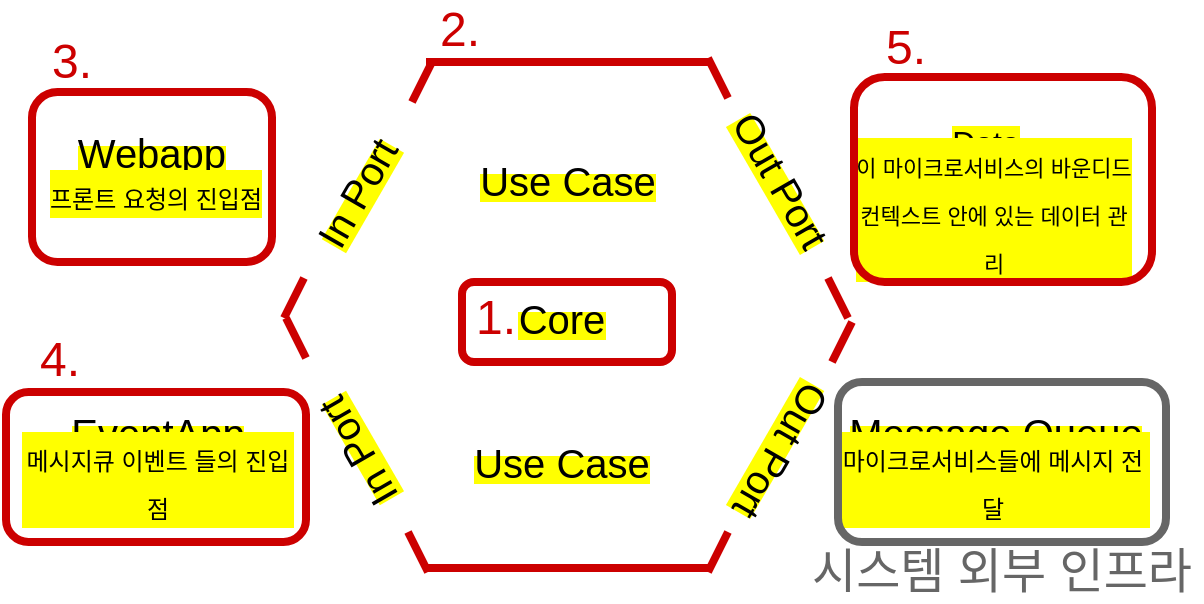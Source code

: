 <mxfile version="16.5.6" type="github">
  <diagram id="ahTeSWvd6d3z_KSurXjD" name="Page-1">
    <mxGraphModel dx="1038" dy="846" grid="1" gridSize="10" guides="1" tooltips="1" connect="1" arrows="1" fold="1" page="1" pageScale="1" pageWidth="850" pageHeight="1100" math="0" shadow="0">
      <root>
        <mxCell id="0" />
        <mxCell id="1" parent="0" />
        <mxCell id="jsW5Lj-fcAA0XNfjMqnU-1" value="" style="shape=image;verticalLabelPosition=bottom;labelBackgroundColor=default;verticalAlign=top;aspect=fixed;imageAspect=0;image=https://reflectoring.io/images/posts/spring-hexagonal/hexagonal-architecture_hu6764515d7030d45af6f7f498c79e292b_50897_956x0_resize_box_3.png;" parent="1" vertex="1">
          <mxGeometry x="100" y="150" width="520" height="256" as="geometry" />
        </mxCell>
        <mxCell id="-9QSW1CWZEcChb0iwN7i-36" value="" style="endArrow=none;html=1;rounded=0;fontSize=24;fontColor=#CC0000;strokeColor=#CC0000;strokeWidth=4;" edge="1" parent="jsW5Lj-fcAA0XNfjMqnU-1">
          <mxGeometry width="50" height="50" relative="1" as="geometry">
            <mxPoint x="187" y="253" as="sourcePoint" />
            <mxPoint x="330" y="253" as="targetPoint" />
          </mxGeometry>
        </mxCell>
        <mxCell id="-9QSW1CWZEcChb0iwN7i-39" value="" style="endArrow=none;html=1;rounded=0;fontSize=24;fontColor=#CC0000;strokeColor=#CC0000;strokeWidth=4;" edge="1" parent="jsW5Lj-fcAA0XNfjMqnU-1">
          <mxGeometry width="50" height="50" relative="1" as="geometry">
            <mxPoint x="390" y="150" as="sourcePoint" />
            <mxPoint x="400" y="130" as="targetPoint" />
          </mxGeometry>
        </mxCell>
        <mxCell id="-9QSW1CWZEcChb0iwN7i-40" value="" style="endArrow=none;html=1;rounded=0;fontSize=24;fontColor=#CC0000;strokeColor=#CC0000;strokeWidth=4;" edge="1" parent="jsW5Lj-fcAA0XNfjMqnU-1">
          <mxGeometry width="50" height="50" relative="1" as="geometry">
            <mxPoint x="116" y="128" as="sourcePoint" />
            <mxPoint x="126" y="108" as="targetPoint" />
          </mxGeometry>
        </mxCell>
        <mxCell id="-9QSW1CWZEcChb0iwN7i-41" value="" style="endArrow=none;html=1;rounded=0;fontSize=24;fontColor=#CC0000;strokeColor=#CC0000;strokeWidth=4;" edge="1" parent="jsW5Lj-fcAA0XNfjMqnU-1">
          <mxGeometry width="50" height="50" relative="1" as="geometry">
            <mxPoint x="328" y="255" as="sourcePoint" />
            <mxPoint x="338" y="235" as="targetPoint" />
          </mxGeometry>
        </mxCell>
        <mxCell id="-9QSW1CWZEcChb0iwN7i-43" value="" style="endArrow=none;html=1;rounded=0;fontSize=24;fontColor=#CC0000;strokeColor=#CC0000;strokeWidth=4;" edge="1" parent="jsW5Lj-fcAA0XNfjMqnU-1">
          <mxGeometry width="50" height="50" relative="1" as="geometry">
            <mxPoint x="388" y="108" as="sourcePoint" />
            <mxPoint x="398" y="128" as="targetPoint" />
          </mxGeometry>
        </mxCell>
        <mxCell id="-9QSW1CWZEcChb0iwN7i-44" value="" style="endArrow=none;html=1;rounded=0;fontSize=24;fontColor=#CC0000;strokeColor=#CC0000;strokeWidth=4;" edge="1" parent="jsW5Lj-fcAA0XNfjMqnU-1">
          <mxGeometry width="50" height="50" relative="1" as="geometry">
            <mxPoint x="178.0" y="235" as="sourcePoint" />
            <mxPoint x="188.0" y="255" as="targetPoint" />
          </mxGeometry>
        </mxCell>
        <mxCell id="-9QSW1CWZEcChb0iwN7i-45" value="" style="endArrow=none;html=1;rounded=0;fontSize=24;fontColor=#CC0000;strokeColor=#CC0000;strokeWidth=4;" edge="1" parent="jsW5Lj-fcAA0XNfjMqnU-1">
          <mxGeometry width="50" height="50" relative="1" as="geometry">
            <mxPoint x="117.0" y="128" as="sourcePoint" />
            <mxPoint x="127.0" y="148" as="targetPoint" />
          </mxGeometry>
        </mxCell>
        <mxCell id="jsW5Lj-fcAA0XNfjMqnU-13" value="&lt;span style=&quot;font-size: 16px ; background-color: rgb(255 , 255 , 0)&quot;&gt;Data&lt;/span&gt;" style="text;html=1;strokeColor=none;fillColor=default;align=center;verticalAlign=middle;whiteSpace=wrap;rounded=0;" parent="jsW5Lj-fcAA0XNfjMqnU-1" vertex="1">
          <mxGeometry x="432" y="25" width="70" height="30" as="geometry" />
        </mxCell>
        <mxCell id="jsW5Lj-fcAA0XNfjMqnU-2" value="&lt;span style=&quot;background-color: rgb(255 , 255 , 0)&quot;&gt;&lt;font style=&quot;font-size: 20px&quot;&gt;Core&lt;/font&gt;&lt;/span&gt;" style="text;html=1;strokeColor=none;fillColor=none;align=center;verticalAlign=middle;whiteSpace=wrap;rounded=0;" parent="1" vertex="1">
          <mxGeometry x="325" y="263" width="60" height="30" as="geometry" />
        </mxCell>
        <mxCell id="jsW5Lj-fcAA0XNfjMqnU-3" value="&lt;span style=&quot;background-color: rgb(255 , 255 , 0)&quot;&gt;&lt;font style=&quot;font-size: 20px&quot;&gt;Use Case&lt;/font&gt;&lt;/span&gt;" style="text;html=1;strokeColor=none;fillColor=none;align=center;verticalAlign=middle;whiteSpace=wrap;rounded=0;" parent="1" vertex="1">
          <mxGeometry x="313" y="194" width="90" height="30" as="geometry" />
        </mxCell>
        <mxCell id="jsW5Lj-fcAA0XNfjMqnU-4" value="&lt;span style=&quot;background-color: rgb(255 , 255 , 0)&quot;&gt;&lt;font style=&quot;font-size: 20px&quot;&gt;Use Case&lt;/font&gt;&lt;/span&gt;" style="text;html=1;strokeColor=none;fillColor=none;align=center;verticalAlign=middle;whiteSpace=wrap;rounded=0;" parent="1" vertex="1">
          <mxGeometry x="310" y="335" width="90" height="30" as="geometry" />
        </mxCell>
        <mxCell id="jsW5Lj-fcAA0XNfjMqnU-5" value="&lt;span style=&quot;background-color: rgb(255 , 255 , 0)&quot;&gt;&lt;font style=&quot;font-size: 20px&quot;&gt;Out Port&lt;/font&gt;&lt;/span&gt;" style="text;html=1;strokeColor=none;fillColor=none;align=center;verticalAlign=middle;whiteSpace=wrap;rounded=0;rotation=60;" parent="1" vertex="1">
          <mxGeometry x="420" y="194" width="90" height="30" as="geometry" />
        </mxCell>
        <mxCell id="jsW5Lj-fcAA0XNfjMqnU-6" value="&lt;span style=&quot;background-color: rgb(255 , 255 , 0)&quot;&gt;&lt;font style=&quot;font-size: 20px&quot;&gt;Out Port&lt;/font&gt;&lt;/span&gt;" style="text;html=1;strokeColor=none;fillColor=none;align=center;verticalAlign=middle;whiteSpace=wrap;rounded=0;rotation=-240;" parent="1" vertex="1">
          <mxGeometry x="420" y="330" width="90" height="30" as="geometry" />
        </mxCell>
        <mxCell id="jsW5Lj-fcAA0XNfjMqnU-7" value="&lt;span style=&quot;background-color: rgb(255 , 255 , 0)&quot;&gt;&lt;font style=&quot;font-size: 20px&quot;&gt;In Port&lt;br&gt;&lt;/font&gt;&lt;/span&gt;" style="text;html=1;strokeColor=none;fillColor=none;align=center;verticalAlign=middle;whiteSpace=wrap;rounded=0;rotation=-120;" parent="1" vertex="1">
          <mxGeometry x="207" y="330" width="90" height="30" as="geometry" />
        </mxCell>
        <mxCell id="jsW5Lj-fcAA0XNfjMqnU-8" value="&lt;span style=&quot;background-color: rgb(255 , 255 , 0)&quot;&gt;&lt;font style=&quot;font-size: 20px&quot;&gt;In Port&lt;br&gt;&lt;/font&gt;&lt;/span&gt;" style="text;html=1;strokeColor=none;fillColor=none;align=center;verticalAlign=middle;whiteSpace=wrap;rounded=0;rotation=-60;" parent="1" vertex="1">
          <mxGeometry x="207" y="200" width="90" height="30" as="geometry" />
        </mxCell>
        <mxCell id="jsW5Lj-fcAA0XNfjMqnU-9" value="&lt;span style=&quot;background-color: rgb(255 , 255 , 0)&quot;&gt;&lt;font style=&quot;font-size: 20px&quot;&gt;Webapp&lt;/font&gt;&lt;/span&gt;" style="text;html=1;strokeColor=none;fillColor=none;align=center;verticalAlign=middle;whiteSpace=wrap;rounded=0;" parent="1" vertex="1">
          <mxGeometry x="100" y="180" width="100" height="30" as="geometry" />
        </mxCell>
        <mxCell id="jsW5Lj-fcAA0XNfjMqnU-10" value="&lt;span style=&quot;background-color: rgb(255 , 255 , 0)&quot;&gt;&lt;font style=&quot;font-size: 20px&quot;&gt;EventApp&lt;/font&gt;&lt;/span&gt;" style="text;html=1;strokeColor=none;fillColor=none;align=center;verticalAlign=middle;whiteSpace=wrap;rounded=0;" parent="1" vertex="1">
          <mxGeometry x="103" y="320" width="100" height="30" as="geometry" />
        </mxCell>
        <mxCell id="jsW5Lj-fcAA0XNfjMqnU-11" value="&lt;span style=&quot;font-size: 12px&quot;&gt;프론트 요청의 진입점&lt;/span&gt;" style="text;html=1;strokeColor=none;fillColor=none;align=center;verticalAlign=middle;whiteSpace=wrap;rounded=0;labelBackgroundColor=#FFFF00;fontSize=20;" parent="1" vertex="1">
          <mxGeometry x="97" y="200" width="110" height="30" as="geometry" />
        </mxCell>
        <mxCell id="jsW5Lj-fcAA0XNfjMqnU-12" value="&lt;font style=&quot;font-size: 12px&quot;&gt;메시지큐 이벤트 들의 진입점&lt;/font&gt;" style="text;html=1;strokeColor=none;fillColor=none;align=center;verticalAlign=middle;whiteSpace=wrap;rounded=0;labelBackgroundColor=#FFFF00;fontSize=20;" parent="1" vertex="1">
          <mxGeometry x="84" y="343" width="138" height="30" as="geometry" />
        </mxCell>
        <mxCell id="jsW5Lj-fcAA0XNfjMqnU-14" value="&lt;span style=&quot;background-color: rgb(255 , 255 , 0)&quot;&gt;&lt;font style=&quot;font-size: 20px&quot;&gt;Message Queue&lt;/font&gt;&lt;/span&gt;" style="text;html=1;strokeColor=none;fillColor=none;align=center;verticalAlign=middle;whiteSpace=wrap;rounded=0;" parent="1" vertex="1">
          <mxGeometry x="492" y="310" width="160" height="50" as="geometry" />
        </mxCell>
        <mxCell id="jsW5Lj-fcAA0XNfjMqnU-15" value="&lt;span style=&quot;font-size: 12px&quot;&gt;마이크로서비스들에 메시지 전달&lt;/span&gt;" style="text;html=1;strokeColor=none;fillColor=none;align=center;verticalAlign=middle;whiteSpace=wrap;rounded=0;labelBackgroundColor=#FFFF00;fontSize=20;" parent="1" vertex="1">
          <mxGeometry x="491" y="343" width="159" height="30" as="geometry" />
        </mxCell>
        <mxCell id="jsW5Lj-fcAA0XNfjMqnU-16" value="&lt;font style=&quot;font-size: 11px&quot;&gt;이 마이크로서비스의 바운디드컨텍스트 안에 있는 데이터 관리&lt;/font&gt;" style="text;html=1;strokeColor=none;fillColor=none;align=center;verticalAlign=middle;whiteSpace=wrap;rounded=0;labelBackgroundColor=#FFFF00;fontSize=20;" parent="1" vertex="1">
          <mxGeometry x="501" y="198" width="140" height="50" as="geometry" />
        </mxCell>
        <mxCell id="-9QSW1CWZEcChb0iwN7i-27" value="1." style="text;html=1;strokeColor=none;fillColor=none;align=center;verticalAlign=middle;whiteSpace=wrap;rounded=0;fontSize=24;fontColor=#CC0000;" vertex="1" parent="1">
          <mxGeometry x="292" y="263" width="60" height="30" as="geometry" />
        </mxCell>
        <mxCell id="-9QSW1CWZEcChb0iwN7i-28" value="2." style="text;html=1;strokeColor=none;fillColor=none;align=center;verticalAlign=middle;whiteSpace=wrap;rounded=0;fontSize=24;fontColor=#CC0000;" vertex="1" parent="1">
          <mxGeometry x="274" y="119" width="60" height="30" as="geometry" />
        </mxCell>
        <mxCell id="-9QSW1CWZEcChb0iwN7i-29" value="" style="rounded=1;whiteSpace=wrap;html=1;fontSize=24;fontColor=#CC0000;strokeColor=#CC0000;strokeWidth=4;fillColor=none;" vertex="1" parent="1">
          <mxGeometry x="90" y="165" width="120" height="85" as="geometry" />
        </mxCell>
        <mxCell id="-9QSW1CWZEcChb0iwN7i-30" value="3." style="text;html=1;strokeColor=none;fillColor=none;align=center;verticalAlign=middle;whiteSpace=wrap;rounded=0;fontSize=24;fontColor=#CC0000;" vertex="1" parent="1">
          <mxGeometry x="80" y="135" width="60" height="30" as="geometry" />
        </mxCell>
        <mxCell id="-9QSW1CWZEcChb0iwN7i-31" value="" style="rounded=1;whiteSpace=wrap;html=1;fontSize=24;fontColor=#CC0000;strokeColor=#CC0000;strokeWidth=4;fillColor=none;" vertex="1" parent="1">
          <mxGeometry x="305" y="260" width="105" height="40" as="geometry" />
        </mxCell>
        <mxCell id="-9QSW1CWZEcChb0iwN7i-32" value="" style="rounded=1;whiteSpace=wrap;html=1;fontSize=24;fontColor=#CC0000;strokeColor=#CC0000;strokeWidth=4;fillColor=none;" vertex="1" parent="1">
          <mxGeometry x="77" y="315" width="150" height="75" as="geometry" />
        </mxCell>
        <mxCell id="-9QSW1CWZEcChb0iwN7i-33" value="4." style="text;html=1;strokeColor=none;fillColor=none;align=center;verticalAlign=middle;whiteSpace=wrap;rounded=0;fontSize=24;fontColor=#CC0000;" vertex="1" parent="1">
          <mxGeometry x="74" y="284" width="60" height="30" as="geometry" />
        </mxCell>
        <mxCell id="-9QSW1CWZEcChb0iwN7i-34" value="" style="endArrow=none;html=1;rounded=0;fontSize=24;fontColor=#CC0000;strokeColor=#CC0000;strokeWidth=4;" edge="1" parent="1">
          <mxGeometry width="50" height="50" relative="1" as="geometry">
            <mxPoint x="280" y="170" as="sourcePoint" />
            <mxPoint x="290" y="150" as="targetPoint" />
          </mxGeometry>
        </mxCell>
        <mxCell id="-9QSW1CWZEcChb0iwN7i-35" value="" style="endArrow=none;html=1;rounded=0;fontSize=24;fontColor=#CC0000;strokeColor=#CC0000;strokeWidth=4;" edge="1" parent="1">
          <mxGeometry width="50" height="50" relative="1" as="geometry">
            <mxPoint x="287" y="150" as="sourcePoint" />
            <mxPoint x="430" y="150" as="targetPoint" />
          </mxGeometry>
        </mxCell>
        <mxCell id="-9QSW1CWZEcChb0iwN7i-42" value="" style="endArrow=none;html=1;rounded=0;fontSize=24;fontColor=#CC0000;strokeColor=#CC0000;strokeWidth=4;" edge="1" parent="1">
          <mxGeometry width="50" height="50" relative="1" as="geometry">
            <mxPoint x="428" y="148" as="sourcePoint" />
            <mxPoint x="438" y="168" as="targetPoint" />
          </mxGeometry>
        </mxCell>
        <mxCell id="-9QSW1CWZEcChb0iwN7i-48" value="" style="rounded=1;whiteSpace=wrap;html=1;fontSize=24;fontColor=#CC0000;strokeColor=#CC0000;strokeWidth=4;fillColor=none;" vertex="1" parent="1">
          <mxGeometry x="501" y="157.5" width="149" height="102.5" as="geometry" />
        </mxCell>
        <mxCell id="-9QSW1CWZEcChb0iwN7i-49" value="5." style="text;html=1;strokeColor=none;fillColor=none;align=center;verticalAlign=middle;whiteSpace=wrap;rounded=0;fontSize=24;fontColor=#CC0000;" vertex="1" parent="1">
          <mxGeometry x="497" y="127.5" width="60" height="30" as="geometry" />
        </mxCell>
        <mxCell id="-9QSW1CWZEcChb0iwN7i-50" value="" style="rounded=1;whiteSpace=wrap;html=1;fontSize=24;fontColor=#CC0000;strokeColor=#666666;strokeWidth=4;fillColor=none;" vertex="1" parent="1">
          <mxGeometry x="493" y="310" width="164" height="80" as="geometry" />
        </mxCell>
        <mxCell id="-9QSW1CWZEcChb0iwN7i-51" value="&lt;font color=&quot;#666666&quot;&gt;시스템 외부 인프라&lt;/font&gt;" style="text;html=1;strokeColor=none;fillColor=none;align=center;verticalAlign=middle;whiteSpace=wrap;rounded=0;fontSize=24;fontColor=#CC0000;" vertex="1" parent="1">
          <mxGeometry x="475" y="390" width="200" height="30" as="geometry" />
        </mxCell>
      </root>
    </mxGraphModel>
  </diagram>
</mxfile>
